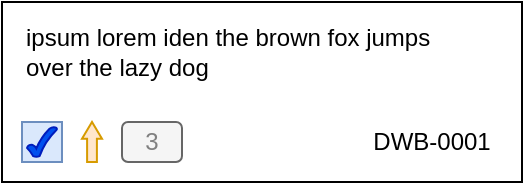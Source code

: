 <mxfile version="14.4.3" type="device"><diagram id="9yeHrf0_OUukWMDAZJaw" name="Page-1"><mxGraphModel dx="294" dy="255" grid="1" gridSize="10" guides="1" tooltips="1" connect="1" arrows="1" fold="1" page="1" pageScale="1" pageWidth="850" pageHeight="1100" math="0" shadow="0"><root><mxCell id="0"/><mxCell id="1" parent="0"/><mxCell id="nTj9cfUqMF9t68Wr2dsH-1" value="" style="rounded=0;whiteSpace=wrap;html=1;" vertex="1" parent="1"><mxGeometry x="280" y="180" width="260" height="90" as="geometry"/></mxCell><mxCell id="nTj9cfUqMF9t68Wr2dsH-6" value="" style="group" vertex="1" connectable="0" parent="1"><mxGeometry x="290" y="240" width="20" height="20" as="geometry"/></mxCell><mxCell id="nTj9cfUqMF9t68Wr2dsH-5" value="" style="whiteSpace=wrap;html=1;aspect=fixed;fillColor=#dae8fc;strokeColor=#6c8ebf;" vertex="1" parent="nTj9cfUqMF9t68Wr2dsH-6"><mxGeometry width="20" height="20" as="geometry"/></mxCell><mxCell id="nTj9cfUqMF9t68Wr2dsH-3" value="" style="verticalLabelPosition=bottom;verticalAlign=top;html=1;shape=mxgraph.basic.tick;fillColor=#0050ef;strokeColor=#001DBC;fontColor=#ffffff;" vertex="1" parent="nTj9cfUqMF9t68Wr2dsH-6"><mxGeometry x="2.5" y="2.5" width="15" height="15" as="geometry"/></mxCell><mxCell id="nTj9cfUqMF9t68Wr2dsH-7" value="" style="html=1;shadow=0;dashed=0;align=center;verticalAlign=middle;shape=mxgraph.arrows2.arrow;dy=0.51;dx=8.43;direction=north;notch=0;fillColor=#ffe6cc;strokeColor=#d79b00;" vertex="1" parent="1"><mxGeometry x="320" y="240" width="10" height="20" as="geometry"/></mxCell><mxCell id="nTj9cfUqMF9t68Wr2dsH-8" value="3" style="rounded=1;whiteSpace=wrap;html=1;fillColor=#f5f5f5;strokeColor=#666666;fontColor=#808080;" vertex="1" parent="1"><mxGeometry x="340" y="240" width="30" height="20" as="geometry"/></mxCell><mxCell id="nTj9cfUqMF9t68Wr2dsH-9" value="DWB-0001" style="text;html=1;strokeColor=none;fillColor=none;align=center;verticalAlign=middle;whiteSpace=wrap;rounded=0;" vertex="1" parent="1"><mxGeometry x="460" y="240" width="70" height="20" as="geometry"/></mxCell><mxCell id="nTj9cfUqMF9t68Wr2dsH-10" value="ipsum lorem iden the brown fox jumps over the lazy dog" style="text;html=1;strokeColor=none;fillColor=none;align=left;verticalAlign=middle;whiteSpace=wrap;rounded=0;" vertex="1" parent="1"><mxGeometry x="290" y="190" width="220" height="30" as="geometry"/></mxCell></root></mxGraphModel></diagram></mxfile>
